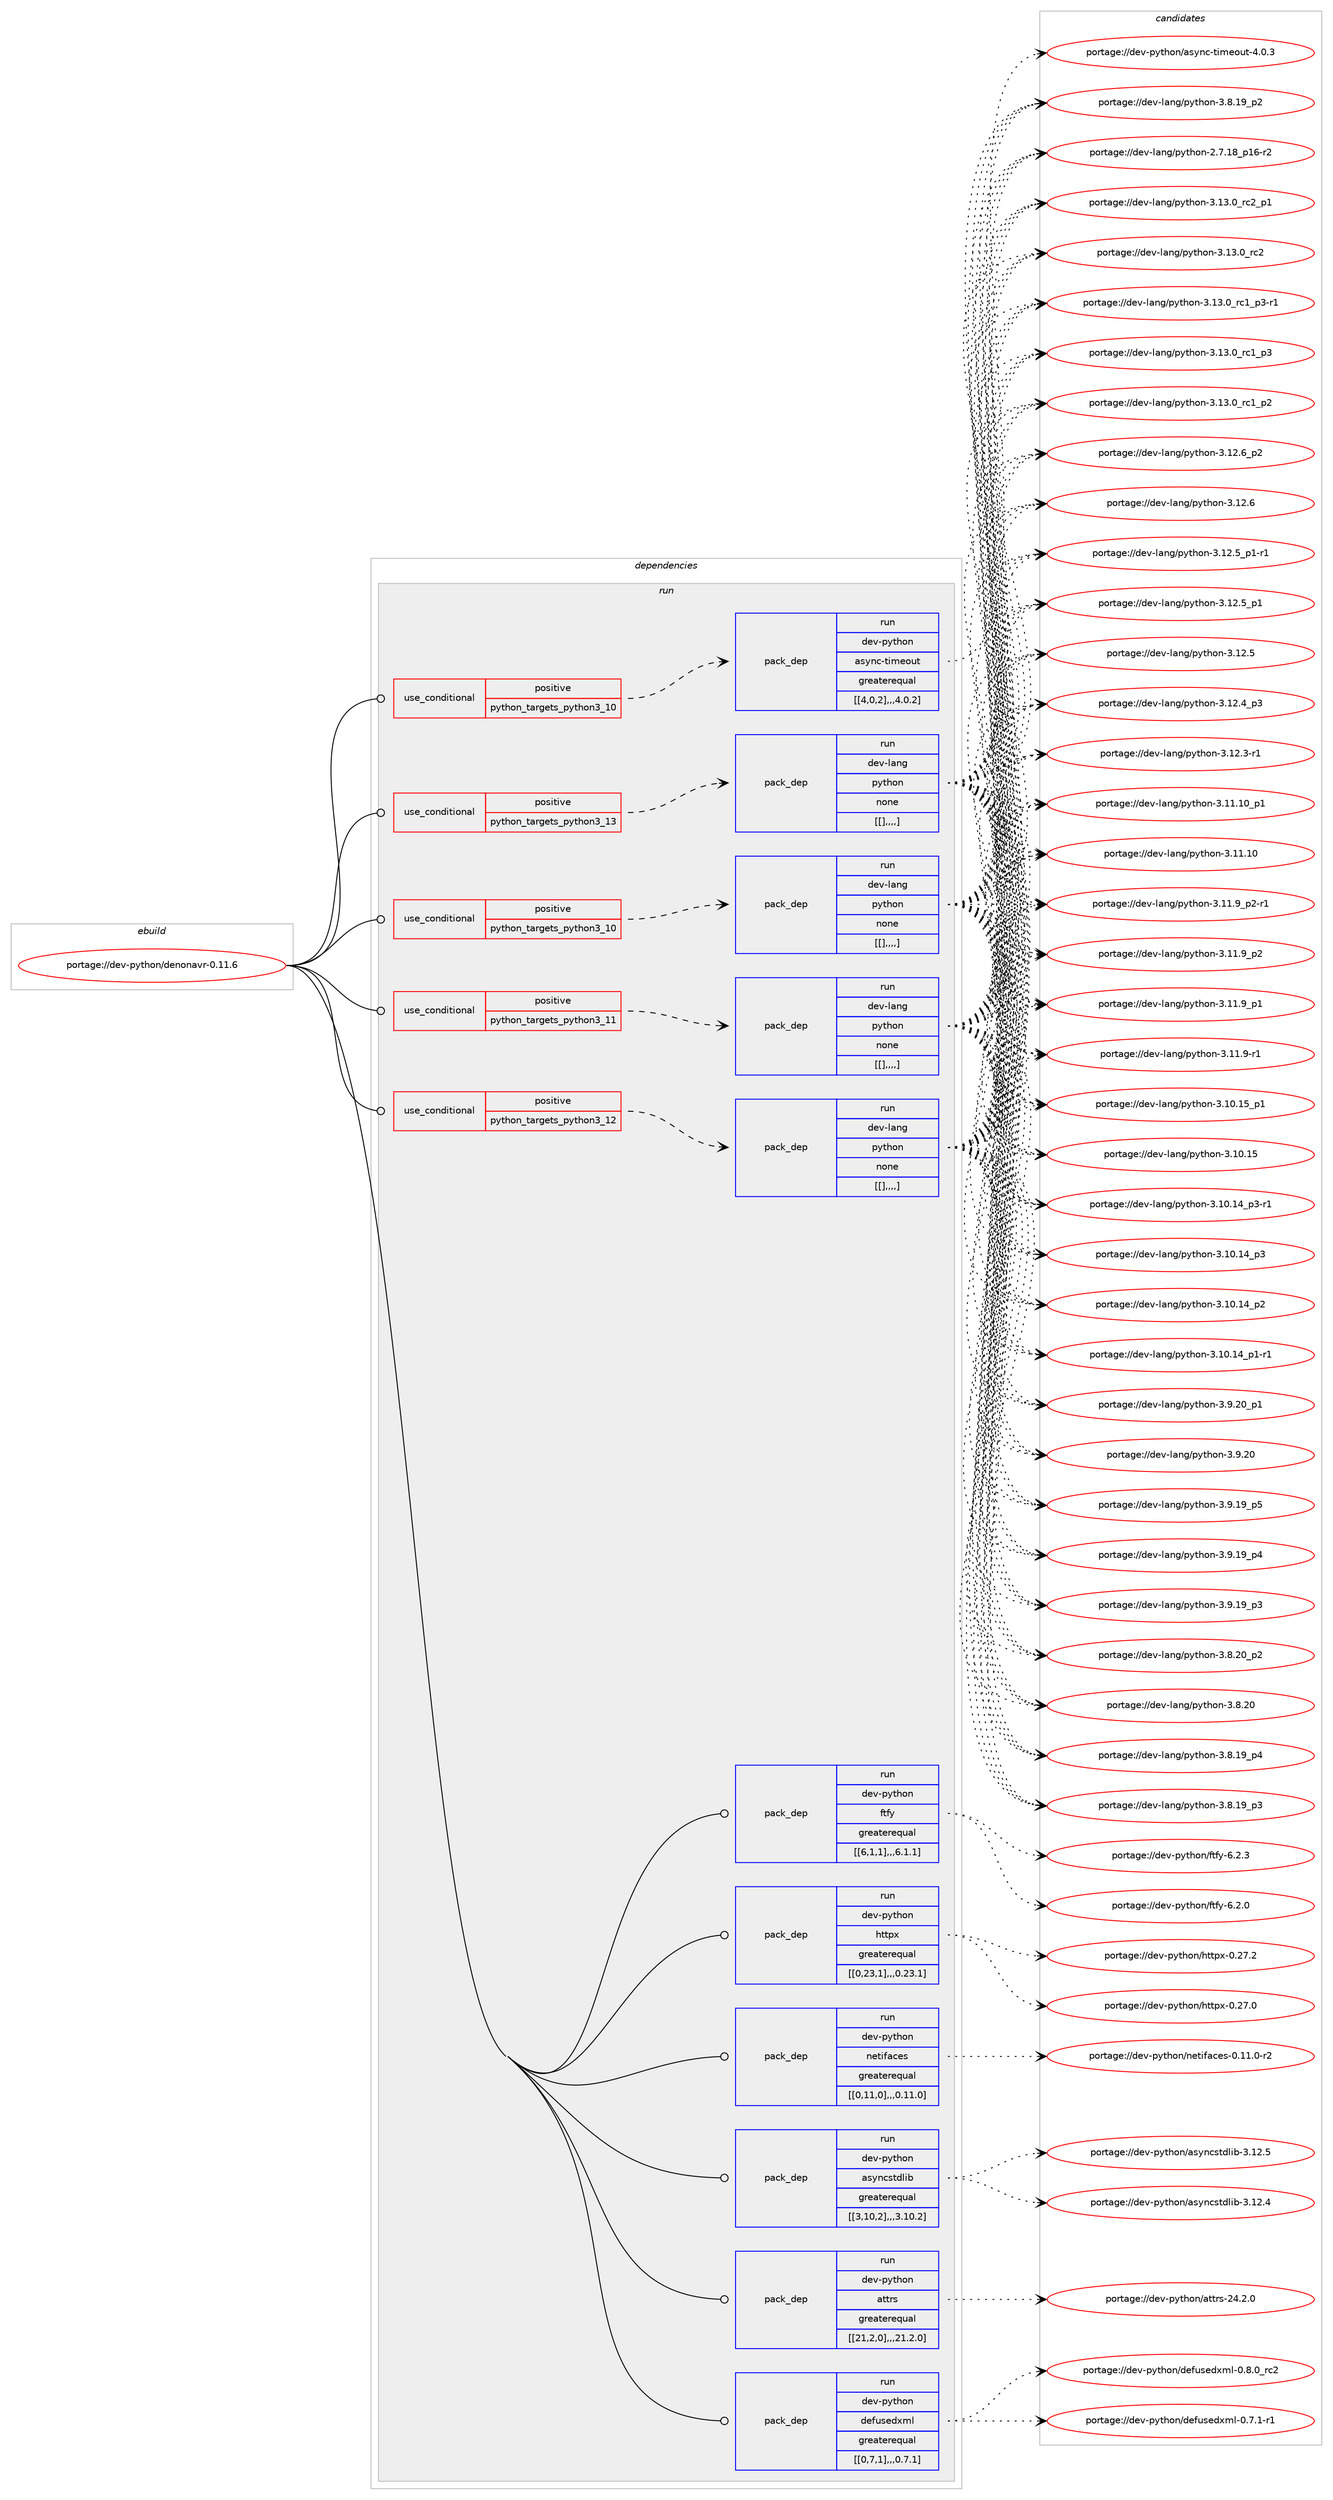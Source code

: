 digraph prolog {

# *************
# Graph options
# *************

newrank=true;
concentrate=true;
compound=true;
graph [rankdir=LR,fontname=Helvetica,fontsize=10,ranksep=1.5];#, ranksep=2.5, nodesep=0.2];
edge  [arrowhead=vee];
node  [fontname=Helvetica,fontsize=10];

# **********
# The ebuild
# **********

subgraph cluster_leftcol {
color=gray;
label=<<i>ebuild</i>>;
id [label="portage://dev-python/denonavr-0.11.6", color=red, width=4, href="../dev-python/denonavr-0.11.6.svg"];
}

# ****************
# The dependencies
# ****************

subgraph cluster_midcol {
color=gray;
label=<<i>dependencies</i>>;
subgraph cluster_compile {
fillcolor="#eeeeee";
style=filled;
label=<<i>compile</i>>;
}
subgraph cluster_compileandrun {
fillcolor="#eeeeee";
style=filled;
label=<<i>compile and run</i>>;
}
subgraph cluster_run {
fillcolor="#eeeeee";
style=filled;
label=<<i>run</i>>;
subgraph cond33350 {
dependency146717 [label=<<TABLE BORDER="0" CELLBORDER="1" CELLSPACING="0" CELLPADDING="4"><TR><TD ROWSPAN="3" CELLPADDING="10">use_conditional</TD></TR><TR><TD>positive</TD></TR><TR><TD>python_targets_python3_10</TD></TR></TABLE>>, shape=none, color=red];
subgraph pack112155 {
dependency146718 [label=<<TABLE BORDER="0" CELLBORDER="1" CELLSPACING="0" CELLPADDING="4" WIDTH="220"><TR><TD ROWSPAN="6" CELLPADDING="30">pack_dep</TD></TR><TR><TD WIDTH="110">run</TD></TR><TR><TD>dev-lang</TD></TR><TR><TD>python</TD></TR><TR><TD>none</TD></TR><TR><TD>[[],,,,]</TD></TR></TABLE>>, shape=none, color=blue];
}
dependency146717:e -> dependency146718:w [weight=20,style="dashed",arrowhead="vee"];
}
id:e -> dependency146717:w [weight=20,style="solid",arrowhead="odot"];
subgraph cond33351 {
dependency146719 [label=<<TABLE BORDER="0" CELLBORDER="1" CELLSPACING="0" CELLPADDING="4"><TR><TD ROWSPAN="3" CELLPADDING="10">use_conditional</TD></TR><TR><TD>positive</TD></TR><TR><TD>python_targets_python3_10</TD></TR></TABLE>>, shape=none, color=red];
subgraph pack112156 {
dependency146720 [label=<<TABLE BORDER="0" CELLBORDER="1" CELLSPACING="0" CELLPADDING="4" WIDTH="220"><TR><TD ROWSPAN="6" CELLPADDING="30">pack_dep</TD></TR><TR><TD WIDTH="110">run</TD></TR><TR><TD>dev-python</TD></TR><TR><TD>async-timeout</TD></TR><TR><TD>greaterequal</TD></TR><TR><TD>[[4,0,2],,,4.0.2]</TD></TR></TABLE>>, shape=none, color=blue];
}
dependency146719:e -> dependency146720:w [weight=20,style="dashed",arrowhead="vee"];
}
id:e -> dependency146719:w [weight=20,style="solid",arrowhead="odot"];
subgraph cond33352 {
dependency146721 [label=<<TABLE BORDER="0" CELLBORDER="1" CELLSPACING="0" CELLPADDING="4"><TR><TD ROWSPAN="3" CELLPADDING="10">use_conditional</TD></TR><TR><TD>positive</TD></TR><TR><TD>python_targets_python3_11</TD></TR></TABLE>>, shape=none, color=red];
subgraph pack112157 {
dependency146722 [label=<<TABLE BORDER="0" CELLBORDER="1" CELLSPACING="0" CELLPADDING="4" WIDTH="220"><TR><TD ROWSPAN="6" CELLPADDING="30">pack_dep</TD></TR><TR><TD WIDTH="110">run</TD></TR><TR><TD>dev-lang</TD></TR><TR><TD>python</TD></TR><TR><TD>none</TD></TR><TR><TD>[[],,,,]</TD></TR></TABLE>>, shape=none, color=blue];
}
dependency146721:e -> dependency146722:w [weight=20,style="dashed",arrowhead="vee"];
}
id:e -> dependency146721:w [weight=20,style="solid",arrowhead="odot"];
subgraph cond33353 {
dependency146723 [label=<<TABLE BORDER="0" CELLBORDER="1" CELLSPACING="0" CELLPADDING="4"><TR><TD ROWSPAN="3" CELLPADDING="10">use_conditional</TD></TR><TR><TD>positive</TD></TR><TR><TD>python_targets_python3_12</TD></TR></TABLE>>, shape=none, color=red];
subgraph pack112158 {
dependency146724 [label=<<TABLE BORDER="0" CELLBORDER="1" CELLSPACING="0" CELLPADDING="4" WIDTH="220"><TR><TD ROWSPAN="6" CELLPADDING="30">pack_dep</TD></TR><TR><TD WIDTH="110">run</TD></TR><TR><TD>dev-lang</TD></TR><TR><TD>python</TD></TR><TR><TD>none</TD></TR><TR><TD>[[],,,,]</TD></TR></TABLE>>, shape=none, color=blue];
}
dependency146723:e -> dependency146724:w [weight=20,style="dashed",arrowhead="vee"];
}
id:e -> dependency146723:w [weight=20,style="solid",arrowhead="odot"];
subgraph cond33354 {
dependency146725 [label=<<TABLE BORDER="0" CELLBORDER="1" CELLSPACING="0" CELLPADDING="4"><TR><TD ROWSPAN="3" CELLPADDING="10">use_conditional</TD></TR><TR><TD>positive</TD></TR><TR><TD>python_targets_python3_13</TD></TR></TABLE>>, shape=none, color=red];
subgraph pack112159 {
dependency146726 [label=<<TABLE BORDER="0" CELLBORDER="1" CELLSPACING="0" CELLPADDING="4" WIDTH="220"><TR><TD ROWSPAN="6" CELLPADDING="30">pack_dep</TD></TR><TR><TD WIDTH="110">run</TD></TR><TR><TD>dev-lang</TD></TR><TR><TD>python</TD></TR><TR><TD>none</TD></TR><TR><TD>[[],,,,]</TD></TR></TABLE>>, shape=none, color=blue];
}
dependency146725:e -> dependency146726:w [weight=20,style="dashed",arrowhead="vee"];
}
id:e -> dependency146725:w [weight=20,style="solid",arrowhead="odot"];
subgraph pack112160 {
dependency146727 [label=<<TABLE BORDER="0" CELLBORDER="1" CELLSPACING="0" CELLPADDING="4" WIDTH="220"><TR><TD ROWSPAN="6" CELLPADDING="30">pack_dep</TD></TR><TR><TD WIDTH="110">run</TD></TR><TR><TD>dev-python</TD></TR><TR><TD>asyncstdlib</TD></TR><TR><TD>greaterequal</TD></TR><TR><TD>[[3,10,2],,,3.10.2]</TD></TR></TABLE>>, shape=none, color=blue];
}
id:e -> dependency146727:w [weight=20,style="solid",arrowhead="odot"];
subgraph pack112161 {
dependency146728 [label=<<TABLE BORDER="0" CELLBORDER="1" CELLSPACING="0" CELLPADDING="4" WIDTH="220"><TR><TD ROWSPAN="6" CELLPADDING="30">pack_dep</TD></TR><TR><TD WIDTH="110">run</TD></TR><TR><TD>dev-python</TD></TR><TR><TD>attrs</TD></TR><TR><TD>greaterequal</TD></TR><TR><TD>[[21,2,0],,,21.2.0]</TD></TR></TABLE>>, shape=none, color=blue];
}
id:e -> dependency146728:w [weight=20,style="solid",arrowhead="odot"];
subgraph pack112162 {
dependency146729 [label=<<TABLE BORDER="0" CELLBORDER="1" CELLSPACING="0" CELLPADDING="4" WIDTH="220"><TR><TD ROWSPAN="6" CELLPADDING="30">pack_dep</TD></TR><TR><TD WIDTH="110">run</TD></TR><TR><TD>dev-python</TD></TR><TR><TD>defusedxml</TD></TR><TR><TD>greaterequal</TD></TR><TR><TD>[[0,7,1],,,0.7.1]</TD></TR></TABLE>>, shape=none, color=blue];
}
id:e -> dependency146729:w [weight=20,style="solid",arrowhead="odot"];
subgraph pack112163 {
dependency146730 [label=<<TABLE BORDER="0" CELLBORDER="1" CELLSPACING="0" CELLPADDING="4" WIDTH="220"><TR><TD ROWSPAN="6" CELLPADDING="30">pack_dep</TD></TR><TR><TD WIDTH="110">run</TD></TR><TR><TD>dev-python</TD></TR><TR><TD>ftfy</TD></TR><TR><TD>greaterequal</TD></TR><TR><TD>[[6,1,1],,,6.1.1]</TD></TR></TABLE>>, shape=none, color=blue];
}
id:e -> dependency146730:w [weight=20,style="solid",arrowhead="odot"];
subgraph pack112164 {
dependency146731 [label=<<TABLE BORDER="0" CELLBORDER="1" CELLSPACING="0" CELLPADDING="4" WIDTH="220"><TR><TD ROWSPAN="6" CELLPADDING="30">pack_dep</TD></TR><TR><TD WIDTH="110">run</TD></TR><TR><TD>dev-python</TD></TR><TR><TD>httpx</TD></TR><TR><TD>greaterequal</TD></TR><TR><TD>[[0,23,1],,,0.23.1]</TD></TR></TABLE>>, shape=none, color=blue];
}
id:e -> dependency146731:w [weight=20,style="solid",arrowhead="odot"];
subgraph pack112165 {
dependency146732 [label=<<TABLE BORDER="0" CELLBORDER="1" CELLSPACING="0" CELLPADDING="4" WIDTH="220"><TR><TD ROWSPAN="6" CELLPADDING="30">pack_dep</TD></TR><TR><TD WIDTH="110">run</TD></TR><TR><TD>dev-python</TD></TR><TR><TD>netifaces</TD></TR><TR><TD>greaterequal</TD></TR><TR><TD>[[0,11,0],,,0.11.0]</TD></TR></TABLE>>, shape=none, color=blue];
}
id:e -> dependency146732:w [weight=20,style="solid",arrowhead="odot"];
}
}

# **************
# The candidates
# **************

subgraph cluster_choices {
rank=same;
color=gray;
label=<<i>candidates</i>>;

subgraph choice112155 {
color=black;
nodesep=1;
choice100101118451089711010347112121116104111110455146495146489511499509511249 [label="portage://dev-lang/python-3.13.0_rc2_p1", color=red, width=4,href="../dev-lang/python-3.13.0_rc2_p1.svg"];
choice10010111845108971101034711212111610411111045514649514648951149950 [label="portage://dev-lang/python-3.13.0_rc2", color=red, width=4,href="../dev-lang/python-3.13.0_rc2.svg"];
choice1001011184510897110103471121211161041111104551464951464895114994995112514511449 [label="portage://dev-lang/python-3.13.0_rc1_p3-r1", color=red, width=4,href="../dev-lang/python-3.13.0_rc1_p3-r1.svg"];
choice100101118451089711010347112121116104111110455146495146489511499499511251 [label="portage://dev-lang/python-3.13.0_rc1_p3", color=red, width=4,href="../dev-lang/python-3.13.0_rc1_p3.svg"];
choice100101118451089711010347112121116104111110455146495146489511499499511250 [label="portage://dev-lang/python-3.13.0_rc1_p2", color=red, width=4,href="../dev-lang/python-3.13.0_rc1_p2.svg"];
choice100101118451089711010347112121116104111110455146495046549511250 [label="portage://dev-lang/python-3.12.6_p2", color=red, width=4,href="../dev-lang/python-3.12.6_p2.svg"];
choice10010111845108971101034711212111610411111045514649504654 [label="portage://dev-lang/python-3.12.6", color=red, width=4,href="../dev-lang/python-3.12.6.svg"];
choice1001011184510897110103471121211161041111104551464950465395112494511449 [label="portage://dev-lang/python-3.12.5_p1-r1", color=red, width=4,href="../dev-lang/python-3.12.5_p1-r1.svg"];
choice100101118451089711010347112121116104111110455146495046539511249 [label="portage://dev-lang/python-3.12.5_p1", color=red, width=4,href="../dev-lang/python-3.12.5_p1.svg"];
choice10010111845108971101034711212111610411111045514649504653 [label="portage://dev-lang/python-3.12.5", color=red, width=4,href="../dev-lang/python-3.12.5.svg"];
choice100101118451089711010347112121116104111110455146495046529511251 [label="portage://dev-lang/python-3.12.4_p3", color=red, width=4,href="../dev-lang/python-3.12.4_p3.svg"];
choice100101118451089711010347112121116104111110455146495046514511449 [label="portage://dev-lang/python-3.12.3-r1", color=red, width=4,href="../dev-lang/python-3.12.3-r1.svg"];
choice10010111845108971101034711212111610411111045514649494649489511249 [label="portage://dev-lang/python-3.11.10_p1", color=red, width=4,href="../dev-lang/python-3.11.10_p1.svg"];
choice1001011184510897110103471121211161041111104551464949464948 [label="portage://dev-lang/python-3.11.10", color=red, width=4,href="../dev-lang/python-3.11.10.svg"];
choice1001011184510897110103471121211161041111104551464949465795112504511449 [label="portage://dev-lang/python-3.11.9_p2-r1", color=red, width=4,href="../dev-lang/python-3.11.9_p2-r1.svg"];
choice100101118451089711010347112121116104111110455146494946579511250 [label="portage://dev-lang/python-3.11.9_p2", color=red, width=4,href="../dev-lang/python-3.11.9_p2.svg"];
choice100101118451089711010347112121116104111110455146494946579511249 [label="portage://dev-lang/python-3.11.9_p1", color=red, width=4,href="../dev-lang/python-3.11.9_p1.svg"];
choice100101118451089711010347112121116104111110455146494946574511449 [label="portage://dev-lang/python-3.11.9-r1", color=red, width=4,href="../dev-lang/python-3.11.9-r1.svg"];
choice10010111845108971101034711212111610411111045514649484649539511249 [label="portage://dev-lang/python-3.10.15_p1", color=red, width=4,href="../dev-lang/python-3.10.15_p1.svg"];
choice1001011184510897110103471121211161041111104551464948464953 [label="portage://dev-lang/python-3.10.15", color=red, width=4,href="../dev-lang/python-3.10.15.svg"];
choice100101118451089711010347112121116104111110455146494846495295112514511449 [label="portage://dev-lang/python-3.10.14_p3-r1", color=red, width=4,href="../dev-lang/python-3.10.14_p3-r1.svg"];
choice10010111845108971101034711212111610411111045514649484649529511251 [label="portage://dev-lang/python-3.10.14_p3", color=red, width=4,href="../dev-lang/python-3.10.14_p3.svg"];
choice10010111845108971101034711212111610411111045514649484649529511250 [label="portage://dev-lang/python-3.10.14_p2", color=red, width=4,href="../dev-lang/python-3.10.14_p2.svg"];
choice100101118451089711010347112121116104111110455146494846495295112494511449 [label="portage://dev-lang/python-3.10.14_p1-r1", color=red, width=4,href="../dev-lang/python-3.10.14_p1-r1.svg"];
choice100101118451089711010347112121116104111110455146574650489511249 [label="portage://dev-lang/python-3.9.20_p1", color=red, width=4,href="../dev-lang/python-3.9.20_p1.svg"];
choice10010111845108971101034711212111610411111045514657465048 [label="portage://dev-lang/python-3.9.20", color=red, width=4,href="../dev-lang/python-3.9.20.svg"];
choice100101118451089711010347112121116104111110455146574649579511253 [label="portage://dev-lang/python-3.9.19_p5", color=red, width=4,href="../dev-lang/python-3.9.19_p5.svg"];
choice100101118451089711010347112121116104111110455146574649579511252 [label="portage://dev-lang/python-3.9.19_p4", color=red, width=4,href="../dev-lang/python-3.9.19_p4.svg"];
choice100101118451089711010347112121116104111110455146574649579511251 [label="portage://dev-lang/python-3.9.19_p3", color=red, width=4,href="../dev-lang/python-3.9.19_p3.svg"];
choice100101118451089711010347112121116104111110455146564650489511250 [label="portage://dev-lang/python-3.8.20_p2", color=red, width=4,href="../dev-lang/python-3.8.20_p2.svg"];
choice10010111845108971101034711212111610411111045514656465048 [label="portage://dev-lang/python-3.8.20", color=red, width=4,href="../dev-lang/python-3.8.20.svg"];
choice100101118451089711010347112121116104111110455146564649579511252 [label="portage://dev-lang/python-3.8.19_p4", color=red, width=4,href="../dev-lang/python-3.8.19_p4.svg"];
choice100101118451089711010347112121116104111110455146564649579511251 [label="portage://dev-lang/python-3.8.19_p3", color=red, width=4,href="../dev-lang/python-3.8.19_p3.svg"];
choice100101118451089711010347112121116104111110455146564649579511250 [label="portage://dev-lang/python-3.8.19_p2", color=red, width=4,href="../dev-lang/python-3.8.19_p2.svg"];
choice100101118451089711010347112121116104111110455046554649569511249544511450 [label="portage://dev-lang/python-2.7.18_p16-r2", color=red, width=4,href="../dev-lang/python-2.7.18_p16-r2.svg"];
dependency146718:e -> choice100101118451089711010347112121116104111110455146495146489511499509511249:w [style=dotted,weight="100"];
dependency146718:e -> choice10010111845108971101034711212111610411111045514649514648951149950:w [style=dotted,weight="100"];
dependency146718:e -> choice1001011184510897110103471121211161041111104551464951464895114994995112514511449:w [style=dotted,weight="100"];
dependency146718:e -> choice100101118451089711010347112121116104111110455146495146489511499499511251:w [style=dotted,weight="100"];
dependency146718:e -> choice100101118451089711010347112121116104111110455146495146489511499499511250:w [style=dotted,weight="100"];
dependency146718:e -> choice100101118451089711010347112121116104111110455146495046549511250:w [style=dotted,weight="100"];
dependency146718:e -> choice10010111845108971101034711212111610411111045514649504654:w [style=dotted,weight="100"];
dependency146718:e -> choice1001011184510897110103471121211161041111104551464950465395112494511449:w [style=dotted,weight="100"];
dependency146718:e -> choice100101118451089711010347112121116104111110455146495046539511249:w [style=dotted,weight="100"];
dependency146718:e -> choice10010111845108971101034711212111610411111045514649504653:w [style=dotted,weight="100"];
dependency146718:e -> choice100101118451089711010347112121116104111110455146495046529511251:w [style=dotted,weight="100"];
dependency146718:e -> choice100101118451089711010347112121116104111110455146495046514511449:w [style=dotted,weight="100"];
dependency146718:e -> choice10010111845108971101034711212111610411111045514649494649489511249:w [style=dotted,weight="100"];
dependency146718:e -> choice1001011184510897110103471121211161041111104551464949464948:w [style=dotted,weight="100"];
dependency146718:e -> choice1001011184510897110103471121211161041111104551464949465795112504511449:w [style=dotted,weight="100"];
dependency146718:e -> choice100101118451089711010347112121116104111110455146494946579511250:w [style=dotted,weight="100"];
dependency146718:e -> choice100101118451089711010347112121116104111110455146494946579511249:w [style=dotted,weight="100"];
dependency146718:e -> choice100101118451089711010347112121116104111110455146494946574511449:w [style=dotted,weight="100"];
dependency146718:e -> choice10010111845108971101034711212111610411111045514649484649539511249:w [style=dotted,weight="100"];
dependency146718:e -> choice1001011184510897110103471121211161041111104551464948464953:w [style=dotted,weight="100"];
dependency146718:e -> choice100101118451089711010347112121116104111110455146494846495295112514511449:w [style=dotted,weight="100"];
dependency146718:e -> choice10010111845108971101034711212111610411111045514649484649529511251:w [style=dotted,weight="100"];
dependency146718:e -> choice10010111845108971101034711212111610411111045514649484649529511250:w [style=dotted,weight="100"];
dependency146718:e -> choice100101118451089711010347112121116104111110455146494846495295112494511449:w [style=dotted,weight="100"];
dependency146718:e -> choice100101118451089711010347112121116104111110455146574650489511249:w [style=dotted,weight="100"];
dependency146718:e -> choice10010111845108971101034711212111610411111045514657465048:w [style=dotted,weight="100"];
dependency146718:e -> choice100101118451089711010347112121116104111110455146574649579511253:w [style=dotted,weight="100"];
dependency146718:e -> choice100101118451089711010347112121116104111110455146574649579511252:w [style=dotted,weight="100"];
dependency146718:e -> choice100101118451089711010347112121116104111110455146574649579511251:w [style=dotted,weight="100"];
dependency146718:e -> choice100101118451089711010347112121116104111110455146564650489511250:w [style=dotted,weight="100"];
dependency146718:e -> choice10010111845108971101034711212111610411111045514656465048:w [style=dotted,weight="100"];
dependency146718:e -> choice100101118451089711010347112121116104111110455146564649579511252:w [style=dotted,weight="100"];
dependency146718:e -> choice100101118451089711010347112121116104111110455146564649579511251:w [style=dotted,weight="100"];
dependency146718:e -> choice100101118451089711010347112121116104111110455146564649579511250:w [style=dotted,weight="100"];
dependency146718:e -> choice100101118451089711010347112121116104111110455046554649569511249544511450:w [style=dotted,weight="100"];
}
subgraph choice112156 {
color=black;
nodesep=1;
choice1001011184511212111610411111047971151211109945116105109101111117116455246484651 [label="portage://dev-python/async-timeout-4.0.3", color=red, width=4,href="../dev-python/async-timeout-4.0.3.svg"];
dependency146720:e -> choice1001011184511212111610411111047971151211109945116105109101111117116455246484651:w [style=dotted,weight="100"];
}
subgraph choice112157 {
color=black;
nodesep=1;
choice100101118451089711010347112121116104111110455146495146489511499509511249 [label="portage://dev-lang/python-3.13.0_rc2_p1", color=red, width=4,href="../dev-lang/python-3.13.0_rc2_p1.svg"];
choice10010111845108971101034711212111610411111045514649514648951149950 [label="portage://dev-lang/python-3.13.0_rc2", color=red, width=4,href="../dev-lang/python-3.13.0_rc2.svg"];
choice1001011184510897110103471121211161041111104551464951464895114994995112514511449 [label="portage://dev-lang/python-3.13.0_rc1_p3-r1", color=red, width=4,href="../dev-lang/python-3.13.0_rc1_p3-r1.svg"];
choice100101118451089711010347112121116104111110455146495146489511499499511251 [label="portage://dev-lang/python-3.13.0_rc1_p3", color=red, width=4,href="../dev-lang/python-3.13.0_rc1_p3.svg"];
choice100101118451089711010347112121116104111110455146495146489511499499511250 [label="portage://dev-lang/python-3.13.0_rc1_p2", color=red, width=4,href="../dev-lang/python-3.13.0_rc1_p2.svg"];
choice100101118451089711010347112121116104111110455146495046549511250 [label="portage://dev-lang/python-3.12.6_p2", color=red, width=4,href="../dev-lang/python-3.12.6_p2.svg"];
choice10010111845108971101034711212111610411111045514649504654 [label="portage://dev-lang/python-3.12.6", color=red, width=4,href="../dev-lang/python-3.12.6.svg"];
choice1001011184510897110103471121211161041111104551464950465395112494511449 [label="portage://dev-lang/python-3.12.5_p1-r1", color=red, width=4,href="../dev-lang/python-3.12.5_p1-r1.svg"];
choice100101118451089711010347112121116104111110455146495046539511249 [label="portage://dev-lang/python-3.12.5_p1", color=red, width=4,href="../dev-lang/python-3.12.5_p1.svg"];
choice10010111845108971101034711212111610411111045514649504653 [label="portage://dev-lang/python-3.12.5", color=red, width=4,href="../dev-lang/python-3.12.5.svg"];
choice100101118451089711010347112121116104111110455146495046529511251 [label="portage://dev-lang/python-3.12.4_p3", color=red, width=4,href="../dev-lang/python-3.12.4_p3.svg"];
choice100101118451089711010347112121116104111110455146495046514511449 [label="portage://dev-lang/python-3.12.3-r1", color=red, width=4,href="../dev-lang/python-3.12.3-r1.svg"];
choice10010111845108971101034711212111610411111045514649494649489511249 [label="portage://dev-lang/python-3.11.10_p1", color=red, width=4,href="../dev-lang/python-3.11.10_p1.svg"];
choice1001011184510897110103471121211161041111104551464949464948 [label="portage://dev-lang/python-3.11.10", color=red, width=4,href="../dev-lang/python-3.11.10.svg"];
choice1001011184510897110103471121211161041111104551464949465795112504511449 [label="portage://dev-lang/python-3.11.9_p2-r1", color=red, width=4,href="../dev-lang/python-3.11.9_p2-r1.svg"];
choice100101118451089711010347112121116104111110455146494946579511250 [label="portage://dev-lang/python-3.11.9_p2", color=red, width=4,href="../dev-lang/python-3.11.9_p2.svg"];
choice100101118451089711010347112121116104111110455146494946579511249 [label="portage://dev-lang/python-3.11.9_p1", color=red, width=4,href="../dev-lang/python-3.11.9_p1.svg"];
choice100101118451089711010347112121116104111110455146494946574511449 [label="portage://dev-lang/python-3.11.9-r1", color=red, width=4,href="../dev-lang/python-3.11.9-r1.svg"];
choice10010111845108971101034711212111610411111045514649484649539511249 [label="portage://dev-lang/python-3.10.15_p1", color=red, width=4,href="../dev-lang/python-3.10.15_p1.svg"];
choice1001011184510897110103471121211161041111104551464948464953 [label="portage://dev-lang/python-3.10.15", color=red, width=4,href="../dev-lang/python-3.10.15.svg"];
choice100101118451089711010347112121116104111110455146494846495295112514511449 [label="portage://dev-lang/python-3.10.14_p3-r1", color=red, width=4,href="../dev-lang/python-3.10.14_p3-r1.svg"];
choice10010111845108971101034711212111610411111045514649484649529511251 [label="portage://dev-lang/python-3.10.14_p3", color=red, width=4,href="../dev-lang/python-3.10.14_p3.svg"];
choice10010111845108971101034711212111610411111045514649484649529511250 [label="portage://dev-lang/python-3.10.14_p2", color=red, width=4,href="../dev-lang/python-3.10.14_p2.svg"];
choice100101118451089711010347112121116104111110455146494846495295112494511449 [label="portage://dev-lang/python-3.10.14_p1-r1", color=red, width=4,href="../dev-lang/python-3.10.14_p1-r1.svg"];
choice100101118451089711010347112121116104111110455146574650489511249 [label="portage://dev-lang/python-3.9.20_p1", color=red, width=4,href="../dev-lang/python-3.9.20_p1.svg"];
choice10010111845108971101034711212111610411111045514657465048 [label="portage://dev-lang/python-3.9.20", color=red, width=4,href="../dev-lang/python-3.9.20.svg"];
choice100101118451089711010347112121116104111110455146574649579511253 [label="portage://dev-lang/python-3.9.19_p5", color=red, width=4,href="../dev-lang/python-3.9.19_p5.svg"];
choice100101118451089711010347112121116104111110455146574649579511252 [label="portage://dev-lang/python-3.9.19_p4", color=red, width=4,href="../dev-lang/python-3.9.19_p4.svg"];
choice100101118451089711010347112121116104111110455146574649579511251 [label="portage://dev-lang/python-3.9.19_p3", color=red, width=4,href="../dev-lang/python-3.9.19_p3.svg"];
choice100101118451089711010347112121116104111110455146564650489511250 [label="portage://dev-lang/python-3.8.20_p2", color=red, width=4,href="../dev-lang/python-3.8.20_p2.svg"];
choice10010111845108971101034711212111610411111045514656465048 [label="portage://dev-lang/python-3.8.20", color=red, width=4,href="../dev-lang/python-3.8.20.svg"];
choice100101118451089711010347112121116104111110455146564649579511252 [label="portage://dev-lang/python-3.8.19_p4", color=red, width=4,href="../dev-lang/python-3.8.19_p4.svg"];
choice100101118451089711010347112121116104111110455146564649579511251 [label="portage://dev-lang/python-3.8.19_p3", color=red, width=4,href="../dev-lang/python-3.8.19_p3.svg"];
choice100101118451089711010347112121116104111110455146564649579511250 [label="portage://dev-lang/python-3.8.19_p2", color=red, width=4,href="../dev-lang/python-3.8.19_p2.svg"];
choice100101118451089711010347112121116104111110455046554649569511249544511450 [label="portage://dev-lang/python-2.7.18_p16-r2", color=red, width=4,href="../dev-lang/python-2.7.18_p16-r2.svg"];
dependency146722:e -> choice100101118451089711010347112121116104111110455146495146489511499509511249:w [style=dotted,weight="100"];
dependency146722:e -> choice10010111845108971101034711212111610411111045514649514648951149950:w [style=dotted,weight="100"];
dependency146722:e -> choice1001011184510897110103471121211161041111104551464951464895114994995112514511449:w [style=dotted,weight="100"];
dependency146722:e -> choice100101118451089711010347112121116104111110455146495146489511499499511251:w [style=dotted,weight="100"];
dependency146722:e -> choice100101118451089711010347112121116104111110455146495146489511499499511250:w [style=dotted,weight="100"];
dependency146722:e -> choice100101118451089711010347112121116104111110455146495046549511250:w [style=dotted,weight="100"];
dependency146722:e -> choice10010111845108971101034711212111610411111045514649504654:w [style=dotted,weight="100"];
dependency146722:e -> choice1001011184510897110103471121211161041111104551464950465395112494511449:w [style=dotted,weight="100"];
dependency146722:e -> choice100101118451089711010347112121116104111110455146495046539511249:w [style=dotted,weight="100"];
dependency146722:e -> choice10010111845108971101034711212111610411111045514649504653:w [style=dotted,weight="100"];
dependency146722:e -> choice100101118451089711010347112121116104111110455146495046529511251:w [style=dotted,weight="100"];
dependency146722:e -> choice100101118451089711010347112121116104111110455146495046514511449:w [style=dotted,weight="100"];
dependency146722:e -> choice10010111845108971101034711212111610411111045514649494649489511249:w [style=dotted,weight="100"];
dependency146722:e -> choice1001011184510897110103471121211161041111104551464949464948:w [style=dotted,weight="100"];
dependency146722:e -> choice1001011184510897110103471121211161041111104551464949465795112504511449:w [style=dotted,weight="100"];
dependency146722:e -> choice100101118451089711010347112121116104111110455146494946579511250:w [style=dotted,weight="100"];
dependency146722:e -> choice100101118451089711010347112121116104111110455146494946579511249:w [style=dotted,weight="100"];
dependency146722:e -> choice100101118451089711010347112121116104111110455146494946574511449:w [style=dotted,weight="100"];
dependency146722:e -> choice10010111845108971101034711212111610411111045514649484649539511249:w [style=dotted,weight="100"];
dependency146722:e -> choice1001011184510897110103471121211161041111104551464948464953:w [style=dotted,weight="100"];
dependency146722:e -> choice100101118451089711010347112121116104111110455146494846495295112514511449:w [style=dotted,weight="100"];
dependency146722:e -> choice10010111845108971101034711212111610411111045514649484649529511251:w [style=dotted,weight="100"];
dependency146722:e -> choice10010111845108971101034711212111610411111045514649484649529511250:w [style=dotted,weight="100"];
dependency146722:e -> choice100101118451089711010347112121116104111110455146494846495295112494511449:w [style=dotted,weight="100"];
dependency146722:e -> choice100101118451089711010347112121116104111110455146574650489511249:w [style=dotted,weight="100"];
dependency146722:e -> choice10010111845108971101034711212111610411111045514657465048:w [style=dotted,weight="100"];
dependency146722:e -> choice100101118451089711010347112121116104111110455146574649579511253:w [style=dotted,weight="100"];
dependency146722:e -> choice100101118451089711010347112121116104111110455146574649579511252:w [style=dotted,weight="100"];
dependency146722:e -> choice100101118451089711010347112121116104111110455146574649579511251:w [style=dotted,weight="100"];
dependency146722:e -> choice100101118451089711010347112121116104111110455146564650489511250:w [style=dotted,weight="100"];
dependency146722:e -> choice10010111845108971101034711212111610411111045514656465048:w [style=dotted,weight="100"];
dependency146722:e -> choice100101118451089711010347112121116104111110455146564649579511252:w [style=dotted,weight="100"];
dependency146722:e -> choice100101118451089711010347112121116104111110455146564649579511251:w [style=dotted,weight="100"];
dependency146722:e -> choice100101118451089711010347112121116104111110455146564649579511250:w [style=dotted,weight="100"];
dependency146722:e -> choice100101118451089711010347112121116104111110455046554649569511249544511450:w [style=dotted,weight="100"];
}
subgraph choice112158 {
color=black;
nodesep=1;
choice100101118451089711010347112121116104111110455146495146489511499509511249 [label="portage://dev-lang/python-3.13.0_rc2_p1", color=red, width=4,href="../dev-lang/python-3.13.0_rc2_p1.svg"];
choice10010111845108971101034711212111610411111045514649514648951149950 [label="portage://dev-lang/python-3.13.0_rc2", color=red, width=4,href="../dev-lang/python-3.13.0_rc2.svg"];
choice1001011184510897110103471121211161041111104551464951464895114994995112514511449 [label="portage://dev-lang/python-3.13.0_rc1_p3-r1", color=red, width=4,href="../dev-lang/python-3.13.0_rc1_p3-r1.svg"];
choice100101118451089711010347112121116104111110455146495146489511499499511251 [label="portage://dev-lang/python-3.13.0_rc1_p3", color=red, width=4,href="../dev-lang/python-3.13.0_rc1_p3.svg"];
choice100101118451089711010347112121116104111110455146495146489511499499511250 [label="portage://dev-lang/python-3.13.0_rc1_p2", color=red, width=4,href="../dev-lang/python-3.13.0_rc1_p2.svg"];
choice100101118451089711010347112121116104111110455146495046549511250 [label="portage://dev-lang/python-3.12.6_p2", color=red, width=4,href="../dev-lang/python-3.12.6_p2.svg"];
choice10010111845108971101034711212111610411111045514649504654 [label="portage://dev-lang/python-3.12.6", color=red, width=4,href="../dev-lang/python-3.12.6.svg"];
choice1001011184510897110103471121211161041111104551464950465395112494511449 [label="portage://dev-lang/python-3.12.5_p1-r1", color=red, width=4,href="../dev-lang/python-3.12.5_p1-r1.svg"];
choice100101118451089711010347112121116104111110455146495046539511249 [label="portage://dev-lang/python-3.12.5_p1", color=red, width=4,href="../dev-lang/python-3.12.5_p1.svg"];
choice10010111845108971101034711212111610411111045514649504653 [label="portage://dev-lang/python-3.12.5", color=red, width=4,href="../dev-lang/python-3.12.5.svg"];
choice100101118451089711010347112121116104111110455146495046529511251 [label="portage://dev-lang/python-3.12.4_p3", color=red, width=4,href="../dev-lang/python-3.12.4_p3.svg"];
choice100101118451089711010347112121116104111110455146495046514511449 [label="portage://dev-lang/python-3.12.3-r1", color=red, width=4,href="../dev-lang/python-3.12.3-r1.svg"];
choice10010111845108971101034711212111610411111045514649494649489511249 [label="portage://dev-lang/python-3.11.10_p1", color=red, width=4,href="../dev-lang/python-3.11.10_p1.svg"];
choice1001011184510897110103471121211161041111104551464949464948 [label="portage://dev-lang/python-3.11.10", color=red, width=4,href="../dev-lang/python-3.11.10.svg"];
choice1001011184510897110103471121211161041111104551464949465795112504511449 [label="portage://dev-lang/python-3.11.9_p2-r1", color=red, width=4,href="../dev-lang/python-3.11.9_p2-r1.svg"];
choice100101118451089711010347112121116104111110455146494946579511250 [label="portage://dev-lang/python-3.11.9_p2", color=red, width=4,href="../dev-lang/python-3.11.9_p2.svg"];
choice100101118451089711010347112121116104111110455146494946579511249 [label="portage://dev-lang/python-3.11.9_p1", color=red, width=4,href="../dev-lang/python-3.11.9_p1.svg"];
choice100101118451089711010347112121116104111110455146494946574511449 [label="portage://dev-lang/python-3.11.9-r1", color=red, width=4,href="../dev-lang/python-3.11.9-r1.svg"];
choice10010111845108971101034711212111610411111045514649484649539511249 [label="portage://dev-lang/python-3.10.15_p1", color=red, width=4,href="../dev-lang/python-3.10.15_p1.svg"];
choice1001011184510897110103471121211161041111104551464948464953 [label="portage://dev-lang/python-3.10.15", color=red, width=4,href="../dev-lang/python-3.10.15.svg"];
choice100101118451089711010347112121116104111110455146494846495295112514511449 [label="portage://dev-lang/python-3.10.14_p3-r1", color=red, width=4,href="../dev-lang/python-3.10.14_p3-r1.svg"];
choice10010111845108971101034711212111610411111045514649484649529511251 [label="portage://dev-lang/python-3.10.14_p3", color=red, width=4,href="../dev-lang/python-3.10.14_p3.svg"];
choice10010111845108971101034711212111610411111045514649484649529511250 [label="portage://dev-lang/python-3.10.14_p2", color=red, width=4,href="../dev-lang/python-3.10.14_p2.svg"];
choice100101118451089711010347112121116104111110455146494846495295112494511449 [label="portage://dev-lang/python-3.10.14_p1-r1", color=red, width=4,href="../dev-lang/python-3.10.14_p1-r1.svg"];
choice100101118451089711010347112121116104111110455146574650489511249 [label="portage://dev-lang/python-3.9.20_p1", color=red, width=4,href="../dev-lang/python-3.9.20_p1.svg"];
choice10010111845108971101034711212111610411111045514657465048 [label="portage://dev-lang/python-3.9.20", color=red, width=4,href="../dev-lang/python-3.9.20.svg"];
choice100101118451089711010347112121116104111110455146574649579511253 [label="portage://dev-lang/python-3.9.19_p5", color=red, width=4,href="../dev-lang/python-3.9.19_p5.svg"];
choice100101118451089711010347112121116104111110455146574649579511252 [label="portage://dev-lang/python-3.9.19_p4", color=red, width=4,href="../dev-lang/python-3.9.19_p4.svg"];
choice100101118451089711010347112121116104111110455146574649579511251 [label="portage://dev-lang/python-3.9.19_p3", color=red, width=4,href="../dev-lang/python-3.9.19_p3.svg"];
choice100101118451089711010347112121116104111110455146564650489511250 [label="portage://dev-lang/python-3.8.20_p2", color=red, width=4,href="../dev-lang/python-3.8.20_p2.svg"];
choice10010111845108971101034711212111610411111045514656465048 [label="portage://dev-lang/python-3.8.20", color=red, width=4,href="../dev-lang/python-3.8.20.svg"];
choice100101118451089711010347112121116104111110455146564649579511252 [label="portage://dev-lang/python-3.8.19_p4", color=red, width=4,href="../dev-lang/python-3.8.19_p4.svg"];
choice100101118451089711010347112121116104111110455146564649579511251 [label="portage://dev-lang/python-3.8.19_p3", color=red, width=4,href="../dev-lang/python-3.8.19_p3.svg"];
choice100101118451089711010347112121116104111110455146564649579511250 [label="portage://dev-lang/python-3.8.19_p2", color=red, width=4,href="../dev-lang/python-3.8.19_p2.svg"];
choice100101118451089711010347112121116104111110455046554649569511249544511450 [label="portage://dev-lang/python-2.7.18_p16-r2", color=red, width=4,href="../dev-lang/python-2.7.18_p16-r2.svg"];
dependency146724:e -> choice100101118451089711010347112121116104111110455146495146489511499509511249:w [style=dotted,weight="100"];
dependency146724:e -> choice10010111845108971101034711212111610411111045514649514648951149950:w [style=dotted,weight="100"];
dependency146724:e -> choice1001011184510897110103471121211161041111104551464951464895114994995112514511449:w [style=dotted,weight="100"];
dependency146724:e -> choice100101118451089711010347112121116104111110455146495146489511499499511251:w [style=dotted,weight="100"];
dependency146724:e -> choice100101118451089711010347112121116104111110455146495146489511499499511250:w [style=dotted,weight="100"];
dependency146724:e -> choice100101118451089711010347112121116104111110455146495046549511250:w [style=dotted,weight="100"];
dependency146724:e -> choice10010111845108971101034711212111610411111045514649504654:w [style=dotted,weight="100"];
dependency146724:e -> choice1001011184510897110103471121211161041111104551464950465395112494511449:w [style=dotted,weight="100"];
dependency146724:e -> choice100101118451089711010347112121116104111110455146495046539511249:w [style=dotted,weight="100"];
dependency146724:e -> choice10010111845108971101034711212111610411111045514649504653:w [style=dotted,weight="100"];
dependency146724:e -> choice100101118451089711010347112121116104111110455146495046529511251:w [style=dotted,weight="100"];
dependency146724:e -> choice100101118451089711010347112121116104111110455146495046514511449:w [style=dotted,weight="100"];
dependency146724:e -> choice10010111845108971101034711212111610411111045514649494649489511249:w [style=dotted,weight="100"];
dependency146724:e -> choice1001011184510897110103471121211161041111104551464949464948:w [style=dotted,weight="100"];
dependency146724:e -> choice1001011184510897110103471121211161041111104551464949465795112504511449:w [style=dotted,weight="100"];
dependency146724:e -> choice100101118451089711010347112121116104111110455146494946579511250:w [style=dotted,weight="100"];
dependency146724:e -> choice100101118451089711010347112121116104111110455146494946579511249:w [style=dotted,weight="100"];
dependency146724:e -> choice100101118451089711010347112121116104111110455146494946574511449:w [style=dotted,weight="100"];
dependency146724:e -> choice10010111845108971101034711212111610411111045514649484649539511249:w [style=dotted,weight="100"];
dependency146724:e -> choice1001011184510897110103471121211161041111104551464948464953:w [style=dotted,weight="100"];
dependency146724:e -> choice100101118451089711010347112121116104111110455146494846495295112514511449:w [style=dotted,weight="100"];
dependency146724:e -> choice10010111845108971101034711212111610411111045514649484649529511251:w [style=dotted,weight="100"];
dependency146724:e -> choice10010111845108971101034711212111610411111045514649484649529511250:w [style=dotted,weight="100"];
dependency146724:e -> choice100101118451089711010347112121116104111110455146494846495295112494511449:w [style=dotted,weight="100"];
dependency146724:e -> choice100101118451089711010347112121116104111110455146574650489511249:w [style=dotted,weight="100"];
dependency146724:e -> choice10010111845108971101034711212111610411111045514657465048:w [style=dotted,weight="100"];
dependency146724:e -> choice100101118451089711010347112121116104111110455146574649579511253:w [style=dotted,weight="100"];
dependency146724:e -> choice100101118451089711010347112121116104111110455146574649579511252:w [style=dotted,weight="100"];
dependency146724:e -> choice100101118451089711010347112121116104111110455146574649579511251:w [style=dotted,weight="100"];
dependency146724:e -> choice100101118451089711010347112121116104111110455146564650489511250:w [style=dotted,weight="100"];
dependency146724:e -> choice10010111845108971101034711212111610411111045514656465048:w [style=dotted,weight="100"];
dependency146724:e -> choice100101118451089711010347112121116104111110455146564649579511252:w [style=dotted,weight="100"];
dependency146724:e -> choice100101118451089711010347112121116104111110455146564649579511251:w [style=dotted,weight="100"];
dependency146724:e -> choice100101118451089711010347112121116104111110455146564649579511250:w [style=dotted,weight="100"];
dependency146724:e -> choice100101118451089711010347112121116104111110455046554649569511249544511450:w [style=dotted,weight="100"];
}
subgraph choice112159 {
color=black;
nodesep=1;
choice100101118451089711010347112121116104111110455146495146489511499509511249 [label="portage://dev-lang/python-3.13.0_rc2_p1", color=red, width=4,href="../dev-lang/python-3.13.0_rc2_p1.svg"];
choice10010111845108971101034711212111610411111045514649514648951149950 [label="portage://dev-lang/python-3.13.0_rc2", color=red, width=4,href="../dev-lang/python-3.13.0_rc2.svg"];
choice1001011184510897110103471121211161041111104551464951464895114994995112514511449 [label="portage://dev-lang/python-3.13.0_rc1_p3-r1", color=red, width=4,href="../dev-lang/python-3.13.0_rc1_p3-r1.svg"];
choice100101118451089711010347112121116104111110455146495146489511499499511251 [label="portage://dev-lang/python-3.13.0_rc1_p3", color=red, width=4,href="../dev-lang/python-3.13.0_rc1_p3.svg"];
choice100101118451089711010347112121116104111110455146495146489511499499511250 [label="portage://dev-lang/python-3.13.0_rc1_p2", color=red, width=4,href="../dev-lang/python-3.13.0_rc1_p2.svg"];
choice100101118451089711010347112121116104111110455146495046549511250 [label="portage://dev-lang/python-3.12.6_p2", color=red, width=4,href="../dev-lang/python-3.12.6_p2.svg"];
choice10010111845108971101034711212111610411111045514649504654 [label="portage://dev-lang/python-3.12.6", color=red, width=4,href="../dev-lang/python-3.12.6.svg"];
choice1001011184510897110103471121211161041111104551464950465395112494511449 [label="portage://dev-lang/python-3.12.5_p1-r1", color=red, width=4,href="../dev-lang/python-3.12.5_p1-r1.svg"];
choice100101118451089711010347112121116104111110455146495046539511249 [label="portage://dev-lang/python-3.12.5_p1", color=red, width=4,href="../dev-lang/python-3.12.5_p1.svg"];
choice10010111845108971101034711212111610411111045514649504653 [label="portage://dev-lang/python-3.12.5", color=red, width=4,href="../dev-lang/python-3.12.5.svg"];
choice100101118451089711010347112121116104111110455146495046529511251 [label="portage://dev-lang/python-3.12.4_p3", color=red, width=4,href="../dev-lang/python-3.12.4_p3.svg"];
choice100101118451089711010347112121116104111110455146495046514511449 [label="portage://dev-lang/python-3.12.3-r1", color=red, width=4,href="../dev-lang/python-3.12.3-r1.svg"];
choice10010111845108971101034711212111610411111045514649494649489511249 [label="portage://dev-lang/python-3.11.10_p1", color=red, width=4,href="../dev-lang/python-3.11.10_p1.svg"];
choice1001011184510897110103471121211161041111104551464949464948 [label="portage://dev-lang/python-3.11.10", color=red, width=4,href="../dev-lang/python-3.11.10.svg"];
choice1001011184510897110103471121211161041111104551464949465795112504511449 [label="portage://dev-lang/python-3.11.9_p2-r1", color=red, width=4,href="../dev-lang/python-3.11.9_p2-r1.svg"];
choice100101118451089711010347112121116104111110455146494946579511250 [label="portage://dev-lang/python-3.11.9_p2", color=red, width=4,href="../dev-lang/python-3.11.9_p2.svg"];
choice100101118451089711010347112121116104111110455146494946579511249 [label="portage://dev-lang/python-3.11.9_p1", color=red, width=4,href="../dev-lang/python-3.11.9_p1.svg"];
choice100101118451089711010347112121116104111110455146494946574511449 [label="portage://dev-lang/python-3.11.9-r1", color=red, width=4,href="../dev-lang/python-3.11.9-r1.svg"];
choice10010111845108971101034711212111610411111045514649484649539511249 [label="portage://dev-lang/python-3.10.15_p1", color=red, width=4,href="../dev-lang/python-3.10.15_p1.svg"];
choice1001011184510897110103471121211161041111104551464948464953 [label="portage://dev-lang/python-3.10.15", color=red, width=4,href="../dev-lang/python-3.10.15.svg"];
choice100101118451089711010347112121116104111110455146494846495295112514511449 [label="portage://dev-lang/python-3.10.14_p3-r1", color=red, width=4,href="../dev-lang/python-3.10.14_p3-r1.svg"];
choice10010111845108971101034711212111610411111045514649484649529511251 [label="portage://dev-lang/python-3.10.14_p3", color=red, width=4,href="../dev-lang/python-3.10.14_p3.svg"];
choice10010111845108971101034711212111610411111045514649484649529511250 [label="portage://dev-lang/python-3.10.14_p2", color=red, width=4,href="../dev-lang/python-3.10.14_p2.svg"];
choice100101118451089711010347112121116104111110455146494846495295112494511449 [label="portage://dev-lang/python-3.10.14_p1-r1", color=red, width=4,href="../dev-lang/python-3.10.14_p1-r1.svg"];
choice100101118451089711010347112121116104111110455146574650489511249 [label="portage://dev-lang/python-3.9.20_p1", color=red, width=4,href="../dev-lang/python-3.9.20_p1.svg"];
choice10010111845108971101034711212111610411111045514657465048 [label="portage://dev-lang/python-3.9.20", color=red, width=4,href="../dev-lang/python-3.9.20.svg"];
choice100101118451089711010347112121116104111110455146574649579511253 [label="portage://dev-lang/python-3.9.19_p5", color=red, width=4,href="../dev-lang/python-3.9.19_p5.svg"];
choice100101118451089711010347112121116104111110455146574649579511252 [label="portage://dev-lang/python-3.9.19_p4", color=red, width=4,href="../dev-lang/python-3.9.19_p4.svg"];
choice100101118451089711010347112121116104111110455146574649579511251 [label="portage://dev-lang/python-3.9.19_p3", color=red, width=4,href="../dev-lang/python-3.9.19_p3.svg"];
choice100101118451089711010347112121116104111110455146564650489511250 [label="portage://dev-lang/python-3.8.20_p2", color=red, width=4,href="../dev-lang/python-3.8.20_p2.svg"];
choice10010111845108971101034711212111610411111045514656465048 [label="portage://dev-lang/python-3.8.20", color=red, width=4,href="../dev-lang/python-3.8.20.svg"];
choice100101118451089711010347112121116104111110455146564649579511252 [label="portage://dev-lang/python-3.8.19_p4", color=red, width=4,href="../dev-lang/python-3.8.19_p4.svg"];
choice100101118451089711010347112121116104111110455146564649579511251 [label="portage://dev-lang/python-3.8.19_p3", color=red, width=4,href="../dev-lang/python-3.8.19_p3.svg"];
choice100101118451089711010347112121116104111110455146564649579511250 [label="portage://dev-lang/python-3.8.19_p2", color=red, width=4,href="../dev-lang/python-3.8.19_p2.svg"];
choice100101118451089711010347112121116104111110455046554649569511249544511450 [label="portage://dev-lang/python-2.7.18_p16-r2", color=red, width=4,href="../dev-lang/python-2.7.18_p16-r2.svg"];
dependency146726:e -> choice100101118451089711010347112121116104111110455146495146489511499509511249:w [style=dotted,weight="100"];
dependency146726:e -> choice10010111845108971101034711212111610411111045514649514648951149950:w [style=dotted,weight="100"];
dependency146726:e -> choice1001011184510897110103471121211161041111104551464951464895114994995112514511449:w [style=dotted,weight="100"];
dependency146726:e -> choice100101118451089711010347112121116104111110455146495146489511499499511251:w [style=dotted,weight="100"];
dependency146726:e -> choice100101118451089711010347112121116104111110455146495146489511499499511250:w [style=dotted,weight="100"];
dependency146726:e -> choice100101118451089711010347112121116104111110455146495046549511250:w [style=dotted,weight="100"];
dependency146726:e -> choice10010111845108971101034711212111610411111045514649504654:w [style=dotted,weight="100"];
dependency146726:e -> choice1001011184510897110103471121211161041111104551464950465395112494511449:w [style=dotted,weight="100"];
dependency146726:e -> choice100101118451089711010347112121116104111110455146495046539511249:w [style=dotted,weight="100"];
dependency146726:e -> choice10010111845108971101034711212111610411111045514649504653:w [style=dotted,weight="100"];
dependency146726:e -> choice100101118451089711010347112121116104111110455146495046529511251:w [style=dotted,weight="100"];
dependency146726:e -> choice100101118451089711010347112121116104111110455146495046514511449:w [style=dotted,weight="100"];
dependency146726:e -> choice10010111845108971101034711212111610411111045514649494649489511249:w [style=dotted,weight="100"];
dependency146726:e -> choice1001011184510897110103471121211161041111104551464949464948:w [style=dotted,weight="100"];
dependency146726:e -> choice1001011184510897110103471121211161041111104551464949465795112504511449:w [style=dotted,weight="100"];
dependency146726:e -> choice100101118451089711010347112121116104111110455146494946579511250:w [style=dotted,weight="100"];
dependency146726:e -> choice100101118451089711010347112121116104111110455146494946579511249:w [style=dotted,weight="100"];
dependency146726:e -> choice100101118451089711010347112121116104111110455146494946574511449:w [style=dotted,weight="100"];
dependency146726:e -> choice10010111845108971101034711212111610411111045514649484649539511249:w [style=dotted,weight="100"];
dependency146726:e -> choice1001011184510897110103471121211161041111104551464948464953:w [style=dotted,weight="100"];
dependency146726:e -> choice100101118451089711010347112121116104111110455146494846495295112514511449:w [style=dotted,weight="100"];
dependency146726:e -> choice10010111845108971101034711212111610411111045514649484649529511251:w [style=dotted,weight="100"];
dependency146726:e -> choice10010111845108971101034711212111610411111045514649484649529511250:w [style=dotted,weight="100"];
dependency146726:e -> choice100101118451089711010347112121116104111110455146494846495295112494511449:w [style=dotted,weight="100"];
dependency146726:e -> choice100101118451089711010347112121116104111110455146574650489511249:w [style=dotted,weight="100"];
dependency146726:e -> choice10010111845108971101034711212111610411111045514657465048:w [style=dotted,weight="100"];
dependency146726:e -> choice100101118451089711010347112121116104111110455146574649579511253:w [style=dotted,weight="100"];
dependency146726:e -> choice100101118451089711010347112121116104111110455146574649579511252:w [style=dotted,weight="100"];
dependency146726:e -> choice100101118451089711010347112121116104111110455146574649579511251:w [style=dotted,weight="100"];
dependency146726:e -> choice100101118451089711010347112121116104111110455146564650489511250:w [style=dotted,weight="100"];
dependency146726:e -> choice10010111845108971101034711212111610411111045514656465048:w [style=dotted,weight="100"];
dependency146726:e -> choice100101118451089711010347112121116104111110455146564649579511252:w [style=dotted,weight="100"];
dependency146726:e -> choice100101118451089711010347112121116104111110455146564649579511251:w [style=dotted,weight="100"];
dependency146726:e -> choice100101118451089711010347112121116104111110455146564649579511250:w [style=dotted,weight="100"];
dependency146726:e -> choice100101118451089711010347112121116104111110455046554649569511249544511450:w [style=dotted,weight="100"];
}
subgraph choice112160 {
color=black;
nodesep=1;
choice100101118451121211161041111104797115121110991151161001081059845514649504653 [label="portage://dev-python/asyncstdlib-3.12.5", color=red, width=4,href="../dev-python/asyncstdlib-3.12.5.svg"];
choice100101118451121211161041111104797115121110991151161001081059845514649504652 [label="portage://dev-python/asyncstdlib-3.12.4", color=red, width=4,href="../dev-python/asyncstdlib-3.12.4.svg"];
dependency146727:e -> choice100101118451121211161041111104797115121110991151161001081059845514649504653:w [style=dotted,weight="100"];
dependency146727:e -> choice100101118451121211161041111104797115121110991151161001081059845514649504652:w [style=dotted,weight="100"];
}
subgraph choice112161 {
color=black;
nodesep=1;
choice10010111845112121116104111110479711611611411545505246504648 [label="portage://dev-python/attrs-24.2.0", color=red, width=4,href="../dev-python/attrs-24.2.0.svg"];
dependency146728:e -> choice10010111845112121116104111110479711611611411545505246504648:w [style=dotted,weight="100"];
}
subgraph choice112162 {
color=black;
nodesep=1;
choice1001011184511212111610411111047100101102117115101100120109108454846564648951149950 [label="portage://dev-python/defusedxml-0.8.0_rc2", color=red, width=4,href="../dev-python/defusedxml-0.8.0_rc2.svg"];
choice10010111845112121116104111110471001011021171151011001201091084548465546494511449 [label="portage://dev-python/defusedxml-0.7.1-r1", color=red, width=4,href="../dev-python/defusedxml-0.7.1-r1.svg"];
dependency146729:e -> choice1001011184511212111610411111047100101102117115101100120109108454846564648951149950:w [style=dotted,weight="100"];
dependency146729:e -> choice10010111845112121116104111110471001011021171151011001201091084548465546494511449:w [style=dotted,weight="100"];
}
subgraph choice112163 {
color=black;
nodesep=1;
choice1001011184511212111610411111047102116102121455446504651 [label="portage://dev-python/ftfy-6.2.3", color=red, width=4,href="../dev-python/ftfy-6.2.3.svg"];
choice1001011184511212111610411111047102116102121455446504648 [label="portage://dev-python/ftfy-6.2.0", color=red, width=4,href="../dev-python/ftfy-6.2.0.svg"];
dependency146730:e -> choice1001011184511212111610411111047102116102121455446504651:w [style=dotted,weight="100"];
dependency146730:e -> choice1001011184511212111610411111047102116102121455446504648:w [style=dotted,weight="100"];
}
subgraph choice112164 {
color=black;
nodesep=1;
choice100101118451121211161041111104710411611611212045484650554650 [label="portage://dev-python/httpx-0.27.2", color=red, width=4,href="../dev-python/httpx-0.27.2.svg"];
choice100101118451121211161041111104710411611611212045484650554648 [label="portage://dev-python/httpx-0.27.0", color=red, width=4,href="../dev-python/httpx-0.27.0.svg"];
dependency146731:e -> choice100101118451121211161041111104710411611611212045484650554650:w [style=dotted,weight="100"];
dependency146731:e -> choice100101118451121211161041111104710411611611212045484650554648:w [style=dotted,weight="100"];
}
subgraph choice112165 {
color=black;
nodesep=1;
choice10010111845112121116104111110471101011161051029799101115454846494946484511450 [label="portage://dev-python/netifaces-0.11.0-r2", color=red, width=4,href="../dev-python/netifaces-0.11.0-r2.svg"];
dependency146732:e -> choice10010111845112121116104111110471101011161051029799101115454846494946484511450:w [style=dotted,weight="100"];
}
}

}
